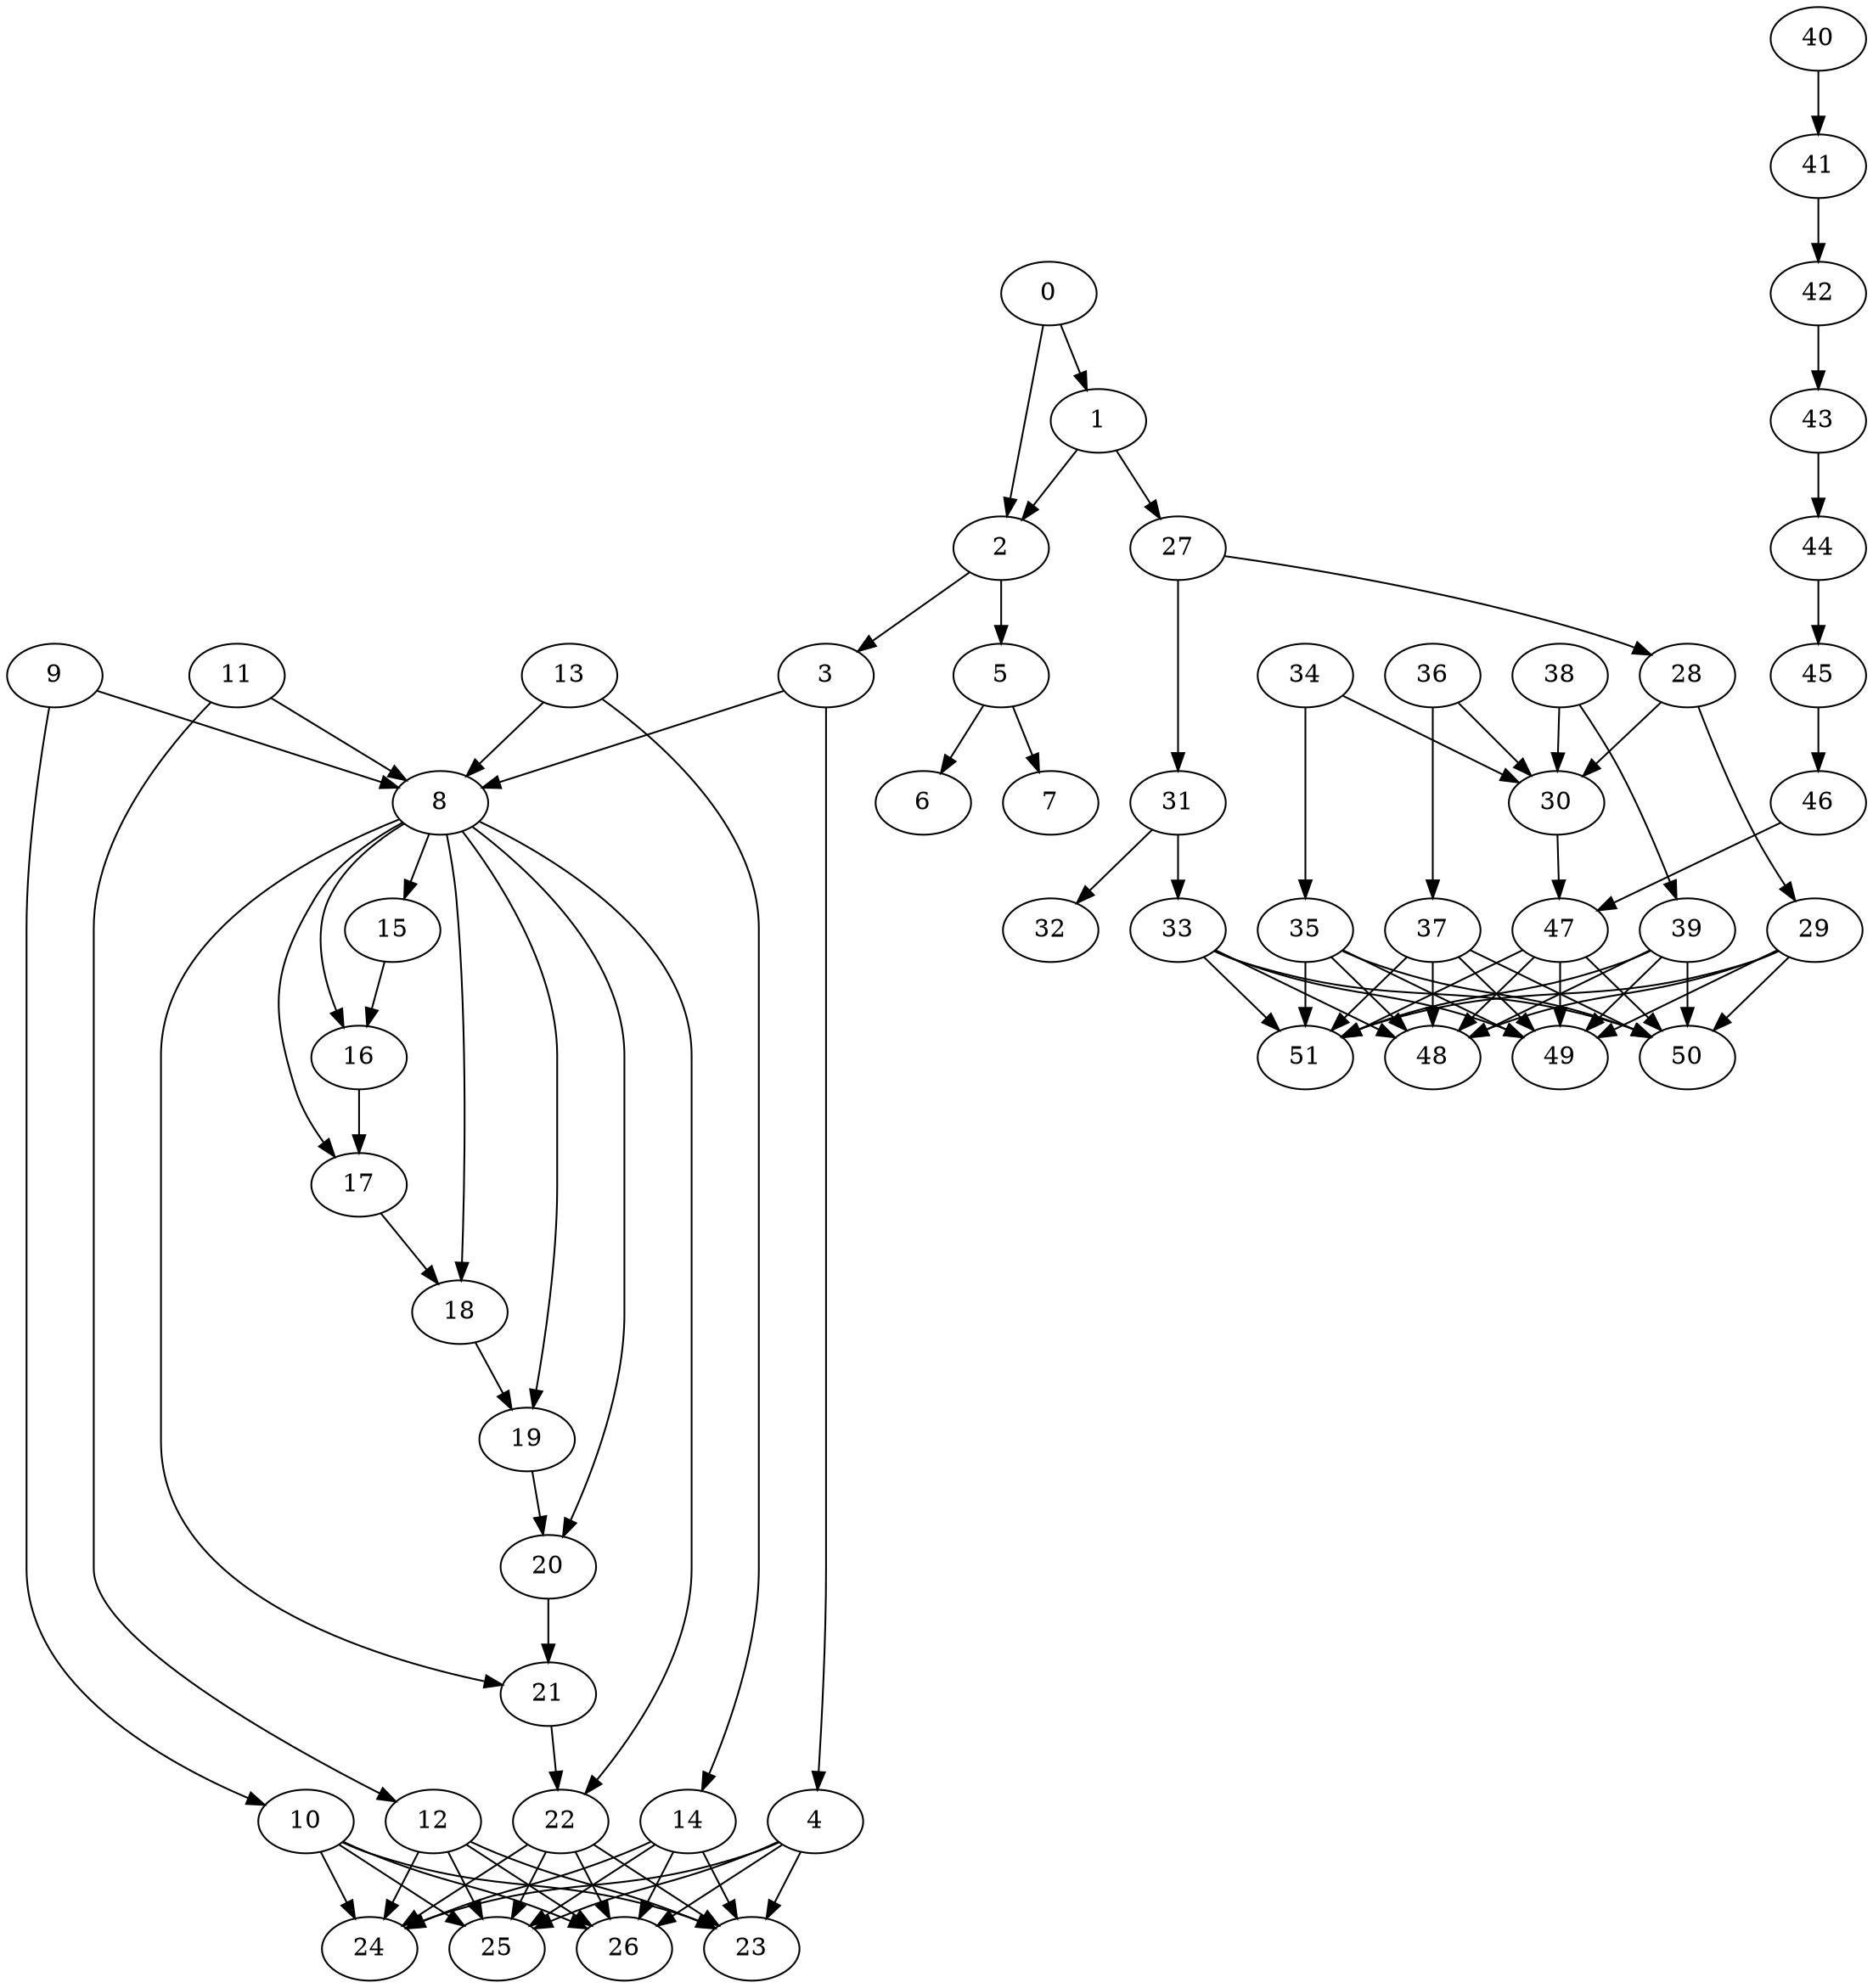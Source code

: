 digraph {
	0
	1
	2
	3
	4
	5
	6
	7
	8
	9
	10
	11
	12
	13
	14
	15
	16
	17
	18
	19
	20
	21
	22
	23
	24
	25
	26
	27
	28
	29
	30
	31
	32
	33
	34
	35
	36
	37
	38
	39
	40
	41
	42
	43
	44
	45
	46
	47
	48
	49
	50
	51
	9 -> 10
	8 -> 17
	16 -> 17
	18 -> 19
	8 -> 19
	1 -> 27
	27 -> 28
	44 -> 45
	29 -> 50
	33 -> 50
	35 -> 50
	37 -> 50
	39 -> 50
	47 -> 50
	2 -> 3
	8 -> 16
	15 -> 16
	4 -> 23
	10 -> 23
	12 -> 23
	14 -> 23
	22 -> 23
	4 -> 24
	10 -> 24
	12 -> 24
	14 -> 24
	22 -> 24
	41 -> 42
	29 -> 49
	33 -> 49
	35 -> 49
	37 -> 49
	39 -> 49
	47 -> 49
	3 -> 4
	8 -> 18
	17 -> 18
	8 -> 22
	21 -> 22
	36 -> 37
	42 -> 43
	43 -> 44
	5 -> 7
	8 -> 15
	8 -> 20
	19 -> 20
	8 -> 21
	20 -> 21
	31 -> 32
	31 -> 33
	45 -> 46
	29 -> 51
	33 -> 51
	35 -> 51
	37 -> 51
	39 -> 51
	47 -> 51
	11 -> 12
	28 -> 29
	34 -> 35
	38 -> 39
	0 -> 1
	5 -> 6
	13 -> 8
	3 -> 8
	9 -> 8
	11 -> 8
	4 -> 26
	10 -> 26
	12 -> 26
	14 -> 26
	22 -> 26
	2 -> 5
	13 -> 14
	40 -> 41
	30 -> 47
	46 -> 47
	33 -> 48
	35 -> 48
	37 -> 48
	39 -> 48
	47 -> 48
	29 -> 48
	0 -> 2
	1 -> 2
	4 -> 25
	10 -> 25
	12 -> 25
	14 -> 25
	22 -> 25
	36 -> 30
	38 -> 30
	28 -> 30
	34 -> 30
	27 -> 31
}
